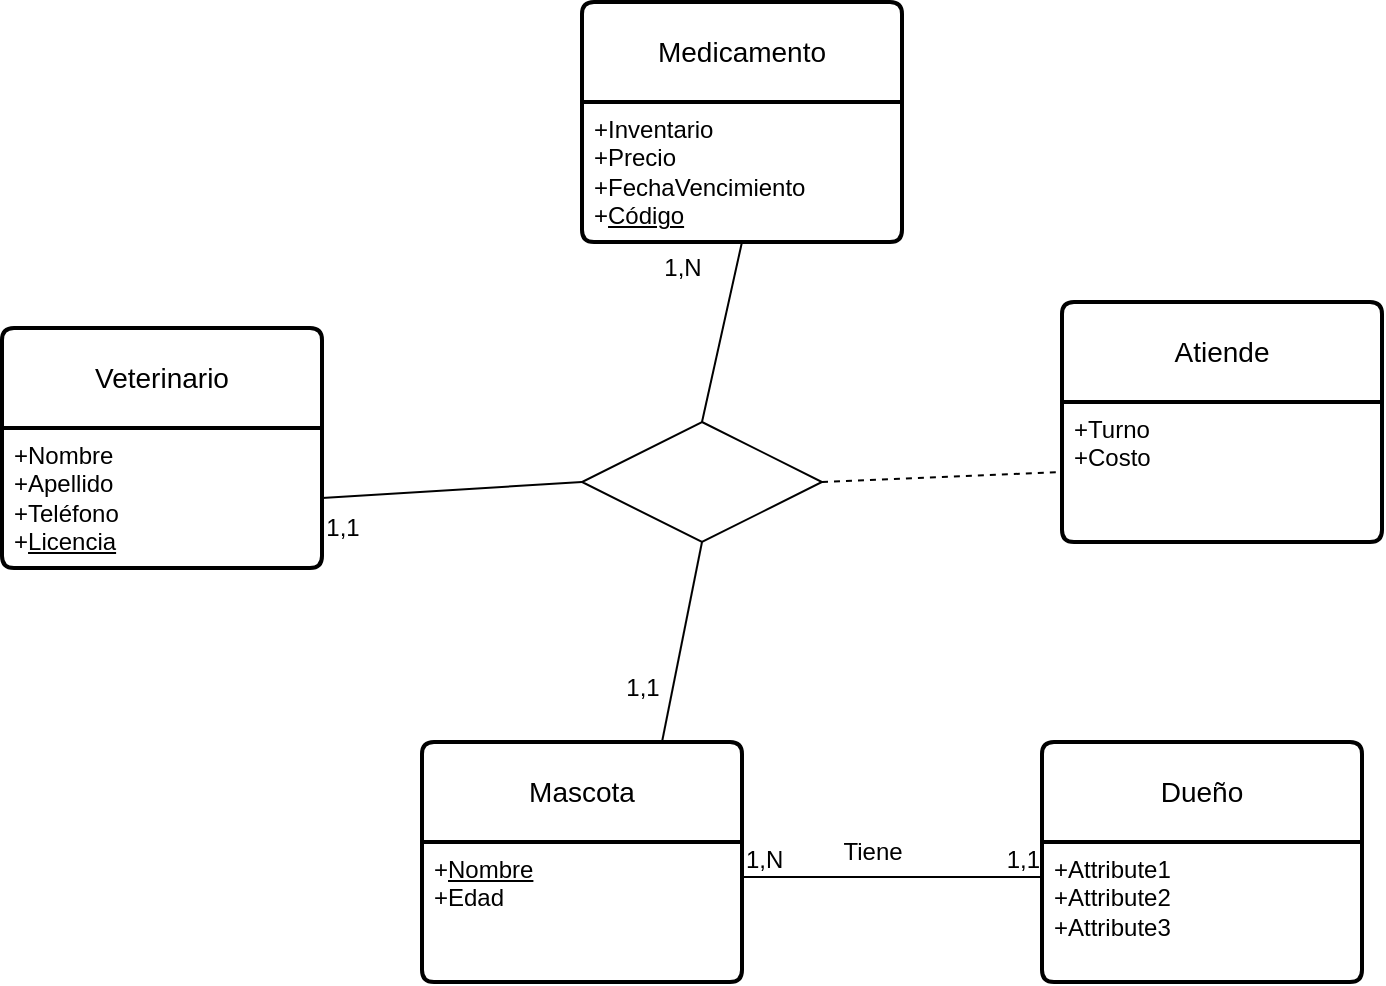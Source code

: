 <mxfile version="24.2.8" type="github">
  <diagram id="R2lEEEUBdFMjLlhIrx00" name="Page-1">
    <mxGraphModel dx="1393" dy="766" grid="1" gridSize="10" guides="1" tooltips="1" connect="1" arrows="1" fold="1" page="1" pageScale="1" pageWidth="850" pageHeight="1100" math="0" shadow="0" extFonts="Permanent Marker^https://fonts.googleapis.com/css?family=Permanent+Marker">
      <root>
        <mxCell id="0" />
        <mxCell id="1" parent="0" />
        <mxCell id="EIh1-bXNQ1MOse5Rku8A-1" value="Veterinario" style="swimlane;childLayout=stackLayout;horizontal=1;startSize=50;horizontalStack=0;rounded=1;fontSize=14;fontStyle=0;strokeWidth=2;resizeParent=0;resizeLast=1;shadow=0;dashed=0;align=center;arcSize=4;whiteSpace=wrap;html=1;" vertex="1" parent="1">
          <mxGeometry x="80" y="243" width="160" height="120" as="geometry" />
        </mxCell>
        <mxCell id="EIh1-bXNQ1MOse5Rku8A-2" value="+Nombre&lt;br&gt;+Apellido&lt;br&gt;+Teléfono&lt;div&gt;+&lt;u&gt;Licencia&lt;/u&gt;&lt;/div&gt;" style="align=left;strokeColor=none;fillColor=none;spacingLeft=4;fontSize=12;verticalAlign=top;resizable=0;rotatable=0;part=1;html=1;" vertex="1" parent="EIh1-bXNQ1MOse5Rku8A-1">
          <mxGeometry y="50" width="160" height="70" as="geometry" />
        </mxCell>
        <mxCell id="EIh1-bXNQ1MOse5Rku8A-3" value="Medicamento" style="swimlane;childLayout=stackLayout;horizontal=1;startSize=50;horizontalStack=0;rounded=1;fontSize=14;fontStyle=0;strokeWidth=2;resizeParent=0;resizeLast=1;shadow=0;dashed=0;align=center;arcSize=4;whiteSpace=wrap;html=1;" vertex="1" parent="1">
          <mxGeometry x="370" y="80" width="160" height="120" as="geometry" />
        </mxCell>
        <mxCell id="EIh1-bXNQ1MOse5Rku8A-4" value="+Inventario&lt;br&gt;+Precio&lt;br&gt;+FechaVencimiento&lt;div&gt;+&lt;u&gt;Código&lt;/u&gt;&lt;/div&gt;" style="align=left;strokeColor=none;fillColor=none;spacingLeft=4;fontSize=12;verticalAlign=top;resizable=0;rotatable=0;part=1;html=1;" vertex="1" parent="EIh1-bXNQ1MOse5Rku8A-3">
          <mxGeometry y="50" width="160" height="70" as="geometry" />
        </mxCell>
        <mxCell id="EIh1-bXNQ1MOse5Rku8A-5" value="Dueño" style="swimlane;childLayout=stackLayout;horizontal=1;startSize=50;horizontalStack=0;rounded=1;fontSize=14;fontStyle=0;strokeWidth=2;resizeParent=0;resizeLast=1;shadow=0;dashed=0;align=center;arcSize=4;whiteSpace=wrap;html=1;" vertex="1" parent="1">
          <mxGeometry x="600" y="450" width="160" height="120" as="geometry" />
        </mxCell>
        <mxCell id="EIh1-bXNQ1MOse5Rku8A-6" value="+Attribute1&#xa;+Attribute2&#xa;+Attribute3" style="align=left;strokeColor=none;fillColor=none;spacingLeft=4;fontSize=12;verticalAlign=top;resizable=0;rotatable=0;part=1;html=1;" vertex="1" parent="EIh1-bXNQ1MOse5Rku8A-5">
          <mxGeometry y="50" width="160" height="70" as="geometry" />
        </mxCell>
        <mxCell id="EIh1-bXNQ1MOse5Rku8A-7" value="Mascota" style="swimlane;childLayout=stackLayout;horizontal=1;startSize=50;horizontalStack=0;rounded=1;fontSize=14;fontStyle=0;strokeWidth=2;resizeParent=0;resizeLast=1;shadow=0;dashed=0;align=center;arcSize=4;whiteSpace=wrap;html=1;" vertex="1" parent="1">
          <mxGeometry x="290" y="450" width="160" height="120" as="geometry" />
        </mxCell>
        <mxCell id="EIh1-bXNQ1MOse5Rku8A-8" value="+&lt;u&gt;Nombre&lt;/u&gt;&lt;br&gt;+Edad" style="align=left;strokeColor=none;fillColor=none;spacingLeft=4;fontSize=12;verticalAlign=top;resizable=0;rotatable=0;part=1;html=1;" vertex="1" parent="EIh1-bXNQ1MOse5Rku8A-7">
          <mxGeometry y="50" width="160" height="70" as="geometry" />
        </mxCell>
        <mxCell id="EIh1-bXNQ1MOse5Rku8A-21" style="rounded=0;orthogonalLoop=1;jettySize=auto;html=1;exitX=0.5;exitY=1;exitDx=0;exitDy=0;entryX=0.75;entryY=0;entryDx=0;entryDy=0;endArrow=none;endFill=0;" edge="1" parent="1" source="EIh1-bXNQ1MOse5Rku8A-16" target="EIh1-bXNQ1MOse5Rku8A-7">
          <mxGeometry relative="1" as="geometry" />
        </mxCell>
        <mxCell id="EIh1-bXNQ1MOse5Rku8A-22" style="rounded=0;orthogonalLoop=1;jettySize=auto;html=1;exitX=0;exitY=0.5;exitDx=0;exitDy=0;entryX=1;entryY=0.5;entryDx=0;entryDy=0;endArrow=none;endFill=0;" edge="1" parent="1" source="EIh1-bXNQ1MOse5Rku8A-16" target="EIh1-bXNQ1MOse5Rku8A-2">
          <mxGeometry relative="1" as="geometry" />
        </mxCell>
        <mxCell id="EIh1-bXNQ1MOse5Rku8A-23" style="rounded=0;orthogonalLoop=1;jettySize=auto;html=1;exitX=0.5;exitY=0;exitDx=0;exitDy=0;entryX=0.5;entryY=1;entryDx=0;entryDy=0;endArrow=none;endFill=0;" edge="1" parent="1" source="EIh1-bXNQ1MOse5Rku8A-16" target="EIh1-bXNQ1MOse5Rku8A-4">
          <mxGeometry relative="1" as="geometry" />
        </mxCell>
        <mxCell id="EIh1-bXNQ1MOse5Rku8A-30" style="rounded=0;orthogonalLoop=1;jettySize=auto;html=1;exitX=1;exitY=0.5;exitDx=0;exitDy=0;entryX=0;entryY=0.5;entryDx=0;entryDy=0;dashed=1;endArrow=none;endFill=0;" edge="1" parent="1" source="EIh1-bXNQ1MOse5Rku8A-16" target="EIh1-bXNQ1MOse5Rku8A-29">
          <mxGeometry relative="1" as="geometry" />
        </mxCell>
        <mxCell id="EIh1-bXNQ1MOse5Rku8A-16" value="" style="shape=rhombus;perimeter=rhombusPerimeter;whiteSpace=wrap;html=1;align=center;" vertex="1" parent="1">
          <mxGeometry x="370" y="290" width="120" height="60" as="geometry" />
        </mxCell>
        <mxCell id="EIh1-bXNQ1MOse5Rku8A-17" value="" style="endArrow=none;html=1;rounded=0;exitX=1;exitY=0.25;exitDx=0;exitDy=0;entryX=0;entryY=0.25;entryDx=0;entryDy=0;" edge="1" parent="1" source="EIh1-bXNQ1MOse5Rku8A-8" target="EIh1-bXNQ1MOse5Rku8A-6">
          <mxGeometry relative="1" as="geometry">
            <mxPoint x="490" y="600" as="sourcePoint" />
            <mxPoint x="650" y="600" as="targetPoint" />
          </mxGeometry>
        </mxCell>
        <mxCell id="EIh1-bXNQ1MOse5Rku8A-18" value="1,N" style="resizable=0;html=1;whiteSpace=wrap;align=left;verticalAlign=bottom;" connectable="0" vertex="1" parent="EIh1-bXNQ1MOse5Rku8A-17">
          <mxGeometry x="-1" relative="1" as="geometry" />
        </mxCell>
        <mxCell id="EIh1-bXNQ1MOse5Rku8A-19" value="1,1" style="resizable=0;html=1;whiteSpace=wrap;align=right;verticalAlign=bottom;" connectable="0" vertex="1" parent="EIh1-bXNQ1MOse5Rku8A-17">
          <mxGeometry x="1" relative="1" as="geometry" />
        </mxCell>
        <mxCell id="EIh1-bXNQ1MOse5Rku8A-20" value="Tiene" style="text;html=1;align=center;verticalAlign=middle;resizable=0;points=[];autosize=1;strokeColor=none;fillColor=none;" vertex="1" parent="1">
          <mxGeometry x="490" y="490" width="50" height="30" as="geometry" />
        </mxCell>
        <mxCell id="EIh1-bXNQ1MOse5Rku8A-25" value="1,1" style="text;html=1;align=center;verticalAlign=middle;resizable=0;points=[];autosize=1;strokeColor=none;fillColor=none;" vertex="1" parent="1">
          <mxGeometry x="230" y="328" width="40" height="30" as="geometry" />
        </mxCell>
        <mxCell id="EIh1-bXNQ1MOse5Rku8A-26" value="1,N" style="text;html=1;align=center;verticalAlign=middle;resizable=0;points=[];autosize=1;strokeColor=none;fillColor=none;" vertex="1" parent="1">
          <mxGeometry x="400" y="198" width="40" height="30" as="geometry" />
        </mxCell>
        <mxCell id="EIh1-bXNQ1MOse5Rku8A-27" value="1,1" style="text;html=1;align=center;verticalAlign=middle;resizable=0;points=[];autosize=1;strokeColor=none;fillColor=none;" vertex="1" parent="1">
          <mxGeometry x="380" y="408" width="40" height="30" as="geometry" />
        </mxCell>
        <mxCell id="EIh1-bXNQ1MOse5Rku8A-28" value="Atiende" style="swimlane;childLayout=stackLayout;horizontal=1;startSize=50;horizontalStack=0;rounded=1;fontSize=14;fontStyle=0;strokeWidth=2;resizeParent=0;resizeLast=1;shadow=0;dashed=0;align=center;arcSize=4;whiteSpace=wrap;html=1;" vertex="1" parent="1">
          <mxGeometry x="610" y="230" width="160" height="120" as="geometry" />
        </mxCell>
        <mxCell id="EIh1-bXNQ1MOse5Rku8A-29" value="+Turno&lt;div&gt;+Costo&lt;/div&gt;" style="align=left;strokeColor=none;fillColor=none;spacingLeft=4;fontSize=12;verticalAlign=top;resizable=0;rotatable=0;part=1;html=1;" vertex="1" parent="EIh1-bXNQ1MOse5Rku8A-28">
          <mxGeometry y="50" width="160" height="70" as="geometry" />
        </mxCell>
      </root>
    </mxGraphModel>
  </diagram>
</mxfile>
